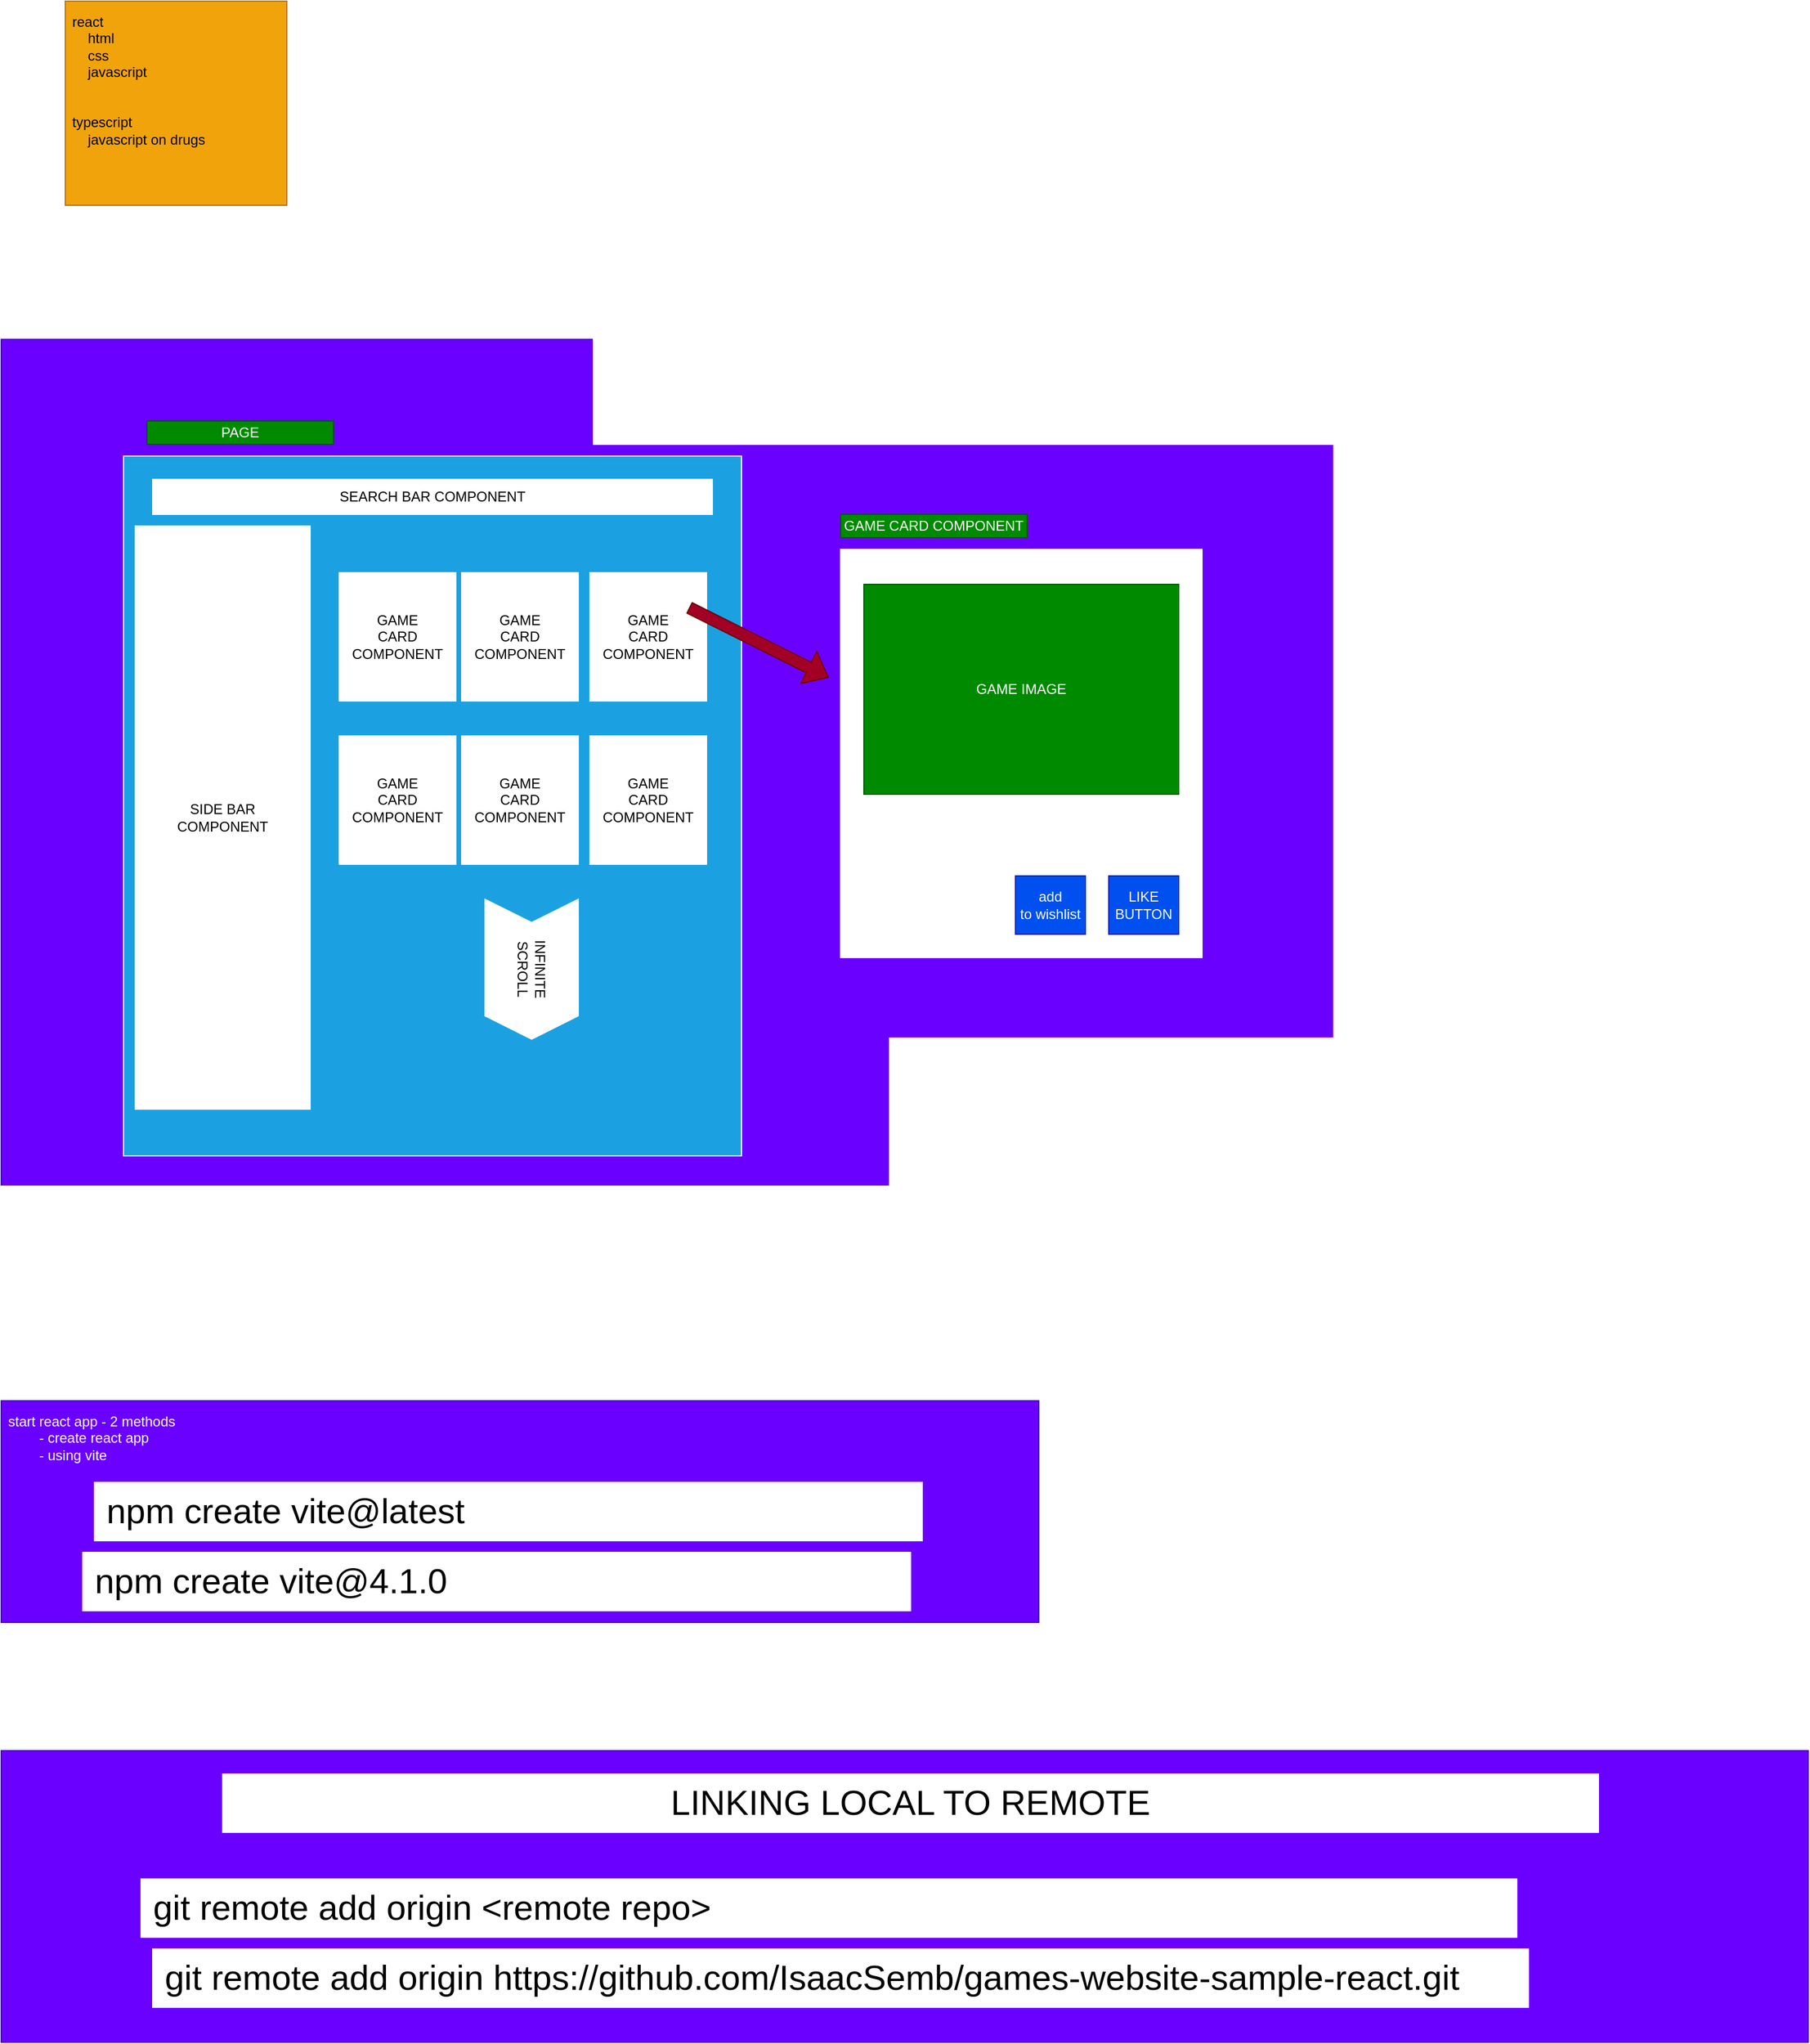<mxfile>
    <diagram id="Uxoyz-D3xp31WPRmq2NP" name="Page-1">
        <mxGraphModel dx="2212" dy="1404" grid="1" gridSize="10" guides="1" tooltips="1" connect="1" arrows="1" fold="1" page="1" pageScale="1" pageWidth="850" pageHeight="1100" math="0" shadow="0">
            <root>
                <mxCell id="0"/>
                <mxCell id="1" parent="0"/>
                <mxCell id="22" value="&lt;div&gt;react&lt;/div&gt;&lt;div&gt;&amp;nbsp; &amp;nbsp; html&lt;/div&gt;&lt;div&gt;&amp;nbsp; &amp;nbsp; css&lt;/div&gt;&lt;div&gt;&amp;nbsp; &amp;nbsp; javascript&lt;/div&gt;&lt;div&gt;&lt;br&gt;&lt;/div&gt;&lt;div&gt;&lt;br&gt;&lt;/div&gt;&lt;div&gt;typescript&lt;/div&gt;&lt;div&gt;&amp;nbsp; &amp;nbsp; javascript on drugs&lt;/div&gt;&lt;div&gt;&lt;br&gt;&lt;/div&gt;" style="rounded=0;whiteSpace=wrap;html=1;strokeColor=#BD7000;verticalAlign=top;align=left;spacingRight=2;spacing=6;fillColor=#f0a30a;fontColor=#000000;" parent="1" vertex="1">
                    <mxGeometry x="115" y="40" width="190" height="175" as="geometry"/>
                </mxCell>
                <mxCell id="27" value="" style="group" parent="1" vertex="1" connectable="0">
                    <mxGeometry x="60" y="330" width="1160" height="820" as="geometry"/>
                </mxCell>
                <mxCell id="25" value="" style="rounded=0;whiteSpace=wrap;html=1;strokeColor=#3700CC;fillColor=#6a00ff;fontColor=#ffffff;" parent="27" vertex="1">
                    <mxGeometry width="1160" height="820" as="geometry"/>
                </mxCell>
                <mxCell id="24" value="" style="group" parent="27" vertex="1" connectable="0">
                    <mxGeometry x="105" y="70" width="925" height="630" as="geometry"/>
                </mxCell>
                <mxCell id="18" value="" style="group" parent="24" vertex="1" connectable="0">
                    <mxGeometry width="530" height="630" as="geometry"/>
                </mxCell>
                <mxCell id="2" value="" style="rounded=0;whiteSpace=wrap;html=1;fillColor=#1ba1e2;fontColor=#ffffff;strokeColor=#FFFFFF;" parent="18" vertex="1">
                    <mxGeometry y="30" width="530" height="600" as="geometry"/>
                </mxCell>
                <mxCell id="4" value="PAGE" style="rounded=0;whiteSpace=wrap;html=1;fillColor=#008a00;fontColor=#ffffff;strokeColor=#005700;" parent="18" vertex="1">
                    <mxGeometry x="20" width="160" height="20" as="geometry"/>
                </mxCell>
                <mxCell id="5" value="SIDE BAR&lt;br&gt;COMPONENT" style="rounded=0;whiteSpace=wrap;html=1;strokeColor=#FFFFFF;" parent="18" vertex="1">
                    <mxGeometry x="10" y="90" width="150" height="500" as="geometry"/>
                </mxCell>
                <mxCell id="7" value="SEARCH BAR COMPONENT" style="rounded=0;whiteSpace=wrap;html=1;strokeColor=#FFFFFF;" parent="18" vertex="1">
                    <mxGeometry x="25" y="50" width="480" height="30" as="geometry"/>
                </mxCell>
                <mxCell id="8" value="GAME&lt;br&gt;CARD&lt;br&gt;COMPONENT" style="rounded=0;whiteSpace=wrap;html=1;strokeColor=#FFFFFF;" parent="18" vertex="1">
                    <mxGeometry x="185" y="130" width="100" height="110" as="geometry"/>
                </mxCell>
                <mxCell id="9" value="GAME&lt;br&gt;CARD&lt;br&gt;COMPONENT" style="rounded=0;whiteSpace=wrap;html=1;strokeColor=#FFFFFF;" parent="18" vertex="1">
                    <mxGeometry x="290" y="130" width="100" height="110" as="geometry"/>
                </mxCell>
                <mxCell id="10" value="GAME&lt;br&gt;CARD&lt;br&gt;COMPONENT" style="rounded=0;whiteSpace=wrap;html=1;strokeColor=#FFFFFF;" parent="18" vertex="1">
                    <mxGeometry x="400" y="130" width="100" height="110" as="geometry"/>
                </mxCell>
                <mxCell id="11" value="GAME&lt;br&gt;CARD&lt;br&gt;COMPONENT" style="rounded=0;whiteSpace=wrap;html=1;strokeColor=#FFFFFF;" parent="18" vertex="1">
                    <mxGeometry x="185" y="270" width="100" height="110" as="geometry"/>
                </mxCell>
                <mxCell id="12" value="GAME&lt;br&gt;CARD&lt;br&gt;COMPONENT" style="rounded=0;whiteSpace=wrap;html=1;strokeColor=#FFFFFF;" parent="18" vertex="1">
                    <mxGeometry x="290" y="270" width="100" height="110" as="geometry"/>
                </mxCell>
                <mxCell id="13" value="GAME&lt;br&gt;CARD&lt;br&gt;COMPONENT" style="rounded=0;whiteSpace=wrap;html=1;strokeColor=#FFFFFF;" parent="18" vertex="1">
                    <mxGeometry x="400" y="270" width="100" height="110" as="geometry"/>
                </mxCell>
                <mxCell id="21" value="INFINITE&lt;br&gt;SCROLL" style="shape=step;perimeter=stepPerimeter;whiteSpace=wrap;html=1;fixedSize=1;strokeColor=#FFFFFF;rotation=90;" parent="18" vertex="1">
                    <mxGeometry x="290" y="430" width="120" height="80" as="geometry"/>
                </mxCell>
                <mxCell id="23" value="" style="shape=flexArrow;endArrow=classic;html=1;fillColor=#a20025;strokeColor=#6F0000;" parent="18" edge="1">
                    <mxGeometry width="50" height="50" relative="1" as="geometry">
                        <mxPoint x="485" y="160" as="sourcePoint"/>
                        <mxPoint x="605" y="220" as="targetPoint"/>
                    </mxGeometry>
                </mxCell>
                <mxCell id="20" value="" style="group" parent="24" vertex="1" connectable="0">
                    <mxGeometry x="615" y="80" width="310" height="380" as="geometry"/>
                </mxCell>
                <mxCell id="14" value="" style="rounded=0;whiteSpace=wrap;html=1;strokeColor=#FFFFFF;" parent="20" vertex="1">
                    <mxGeometry y="30" width="310" height="350" as="geometry"/>
                </mxCell>
                <mxCell id="15" value="GAME CARD COMPONENT" style="rounded=0;whiteSpace=wrap;html=1;fillColor=#008a00;fontColor=#ffffff;strokeColor=#005700;" parent="20" vertex="1">
                    <mxGeometry width="160" height="20" as="geometry"/>
                </mxCell>
                <mxCell id="16" value="LIKE&lt;br&gt;BUTTON" style="rounded=0;whiteSpace=wrap;html=1;strokeColor=#001DBC;fillColor=#0050ef;fontColor=#ffffff;" parent="20" vertex="1">
                    <mxGeometry x="230" y="310" width="60" height="50" as="geometry"/>
                </mxCell>
                <mxCell id="17" value="add&lt;br&gt;to wishlist" style="rounded=0;whiteSpace=wrap;html=1;strokeColor=#001DBC;fillColor=#0050ef;fontColor=#ffffff;" parent="20" vertex="1">
                    <mxGeometry x="150" y="310" width="60" height="50" as="geometry"/>
                </mxCell>
                <mxCell id="19" value="GAME IMAGE" style="rounded=0;whiteSpace=wrap;html=1;strokeColor=#005700;fillColor=#008a00;fontColor=#ffffff;" parent="20" vertex="1">
                    <mxGeometry x="20" y="60" width="270" height="180" as="geometry"/>
                </mxCell>
                <mxCell id="30" value="" style="group;fillColor=#008a00;fontColor=#ffffff;strokeColor=#005700;" parent="1" vertex="1" connectable="0">
                    <mxGeometry x="60" y="1240" width="890" height="190" as="geometry"/>
                </mxCell>
                <mxCell id="28" value="start react app - 2 methods&lt;br&gt;&lt;span style=&quot;white-space: pre;&quot;&gt;&#9;&lt;/span&gt;- create react app&lt;br&gt;&lt;span style=&quot;white-space: pre;&quot;&gt;&#9;&lt;/span&gt;- using vite" style="rounded=0;whiteSpace=wrap;html=1;verticalAlign=top;align=left;spacingRight=2;spacing=6;fillColor=#6a00ff;fontColor=#ffffff;strokeColor=#3700CC;" parent="30" vertex="1">
                    <mxGeometry width="890" height="190" as="geometry"/>
                </mxCell>
                <mxCell id="29" value="&amp;nbsp;npm create vite@latest" style="rounded=0;whiteSpace=wrap;html=1;strokeColor=#FFFFFF;fontSize=30;verticalAlign=top;align=left;" parent="30" vertex="1">
                    <mxGeometry x="80" y="70" width="710" height="50" as="geometry"/>
                </mxCell>
                <mxCell id="31" value="&amp;nbsp;npm create vite@4.1.0" style="rounded=0;whiteSpace=wrap;html=1;strokeColor=#FFFFFF;fontSize=30;verticalAlign=top;align=left;" parent="30" vertex="1">
                    <mxGeometry x="70" y="130" width="710" height="50" as="geometry"/>
                </mxCell>
                <mxCell id="36" value="" style="group" vertex="1" connectable="0" parent="1">
                    <mxGeometry x="60" y="1540" width="1550" height="250" as="geometry"/>
                </mxCell>
                <mxCell id="33" value="" style="rounded=0;whiteSpace=wrap;html=1;verticalAlign=top;align=left;spacingRight=2;spacing=6;fillColor=#6a00ff;fontColor=#ffffff;strokeColor=#3700CC;" vertex="1" parent="36">
                    <mxGeometry width="1550" height="250" as="geometry"/>
                </mxCell>
                <mxCell id="32" value="&amp;nbsp;&lt;span style=&quot;background-color: initial;&quot;&gt;git remote add origin https://github.com/IsaacSemb/games-website-sample-react.git&lt;br&gt;&lt;br&gt;&lt;/span&gt;" style="rounded=0;whiteSpace=wrap;html=1;strokeColor=#FFFFFF;fontSize=30;verticalAlign=top;align=left;" vertex="1" parent="36">
                    <mxGeometry x="130" y="170" width="1180" height="50" as="geometry"/>
                </mxCell>
                <mxCell id="34" value="&amp;nbsp;&lt;span style=&quot;background-color: initial;&quot;&gt;git remote add origin &amp;lt;remote repo&amp;gt;&lt;br&gt;&lt;/span&gt;" style="rounded=0;whiteSpace=wrap;html=1;strokeColor=#FFFFFF;fontSize=30;verticalAlign=top;align=left;" vertex="1" parent="36">
                    <mxGeometry x="120" y="110" width="1180" height="50" as="geometry"/>
                </mxCell>
                <mxCell id="35" value="&lt;span style=&quot;background-color: initial;&quot;&gt;LINKING LOCAL TO REMOTE&lt;br&gt;&lt;/span&gt;" style="rounded=0;whiteSpace=wrap;html=1;strokeColor=#FFFFFF;fontSize=30;verticalAlign=top;align=center;" vertex="1" parent="36">
                    <mxGeometry x="190" y="20" width="1180" height="50" as="geometry"/>
                </mxCell>
            </root>
        </mxGraphModel>
    </diagram>
</mxfile>